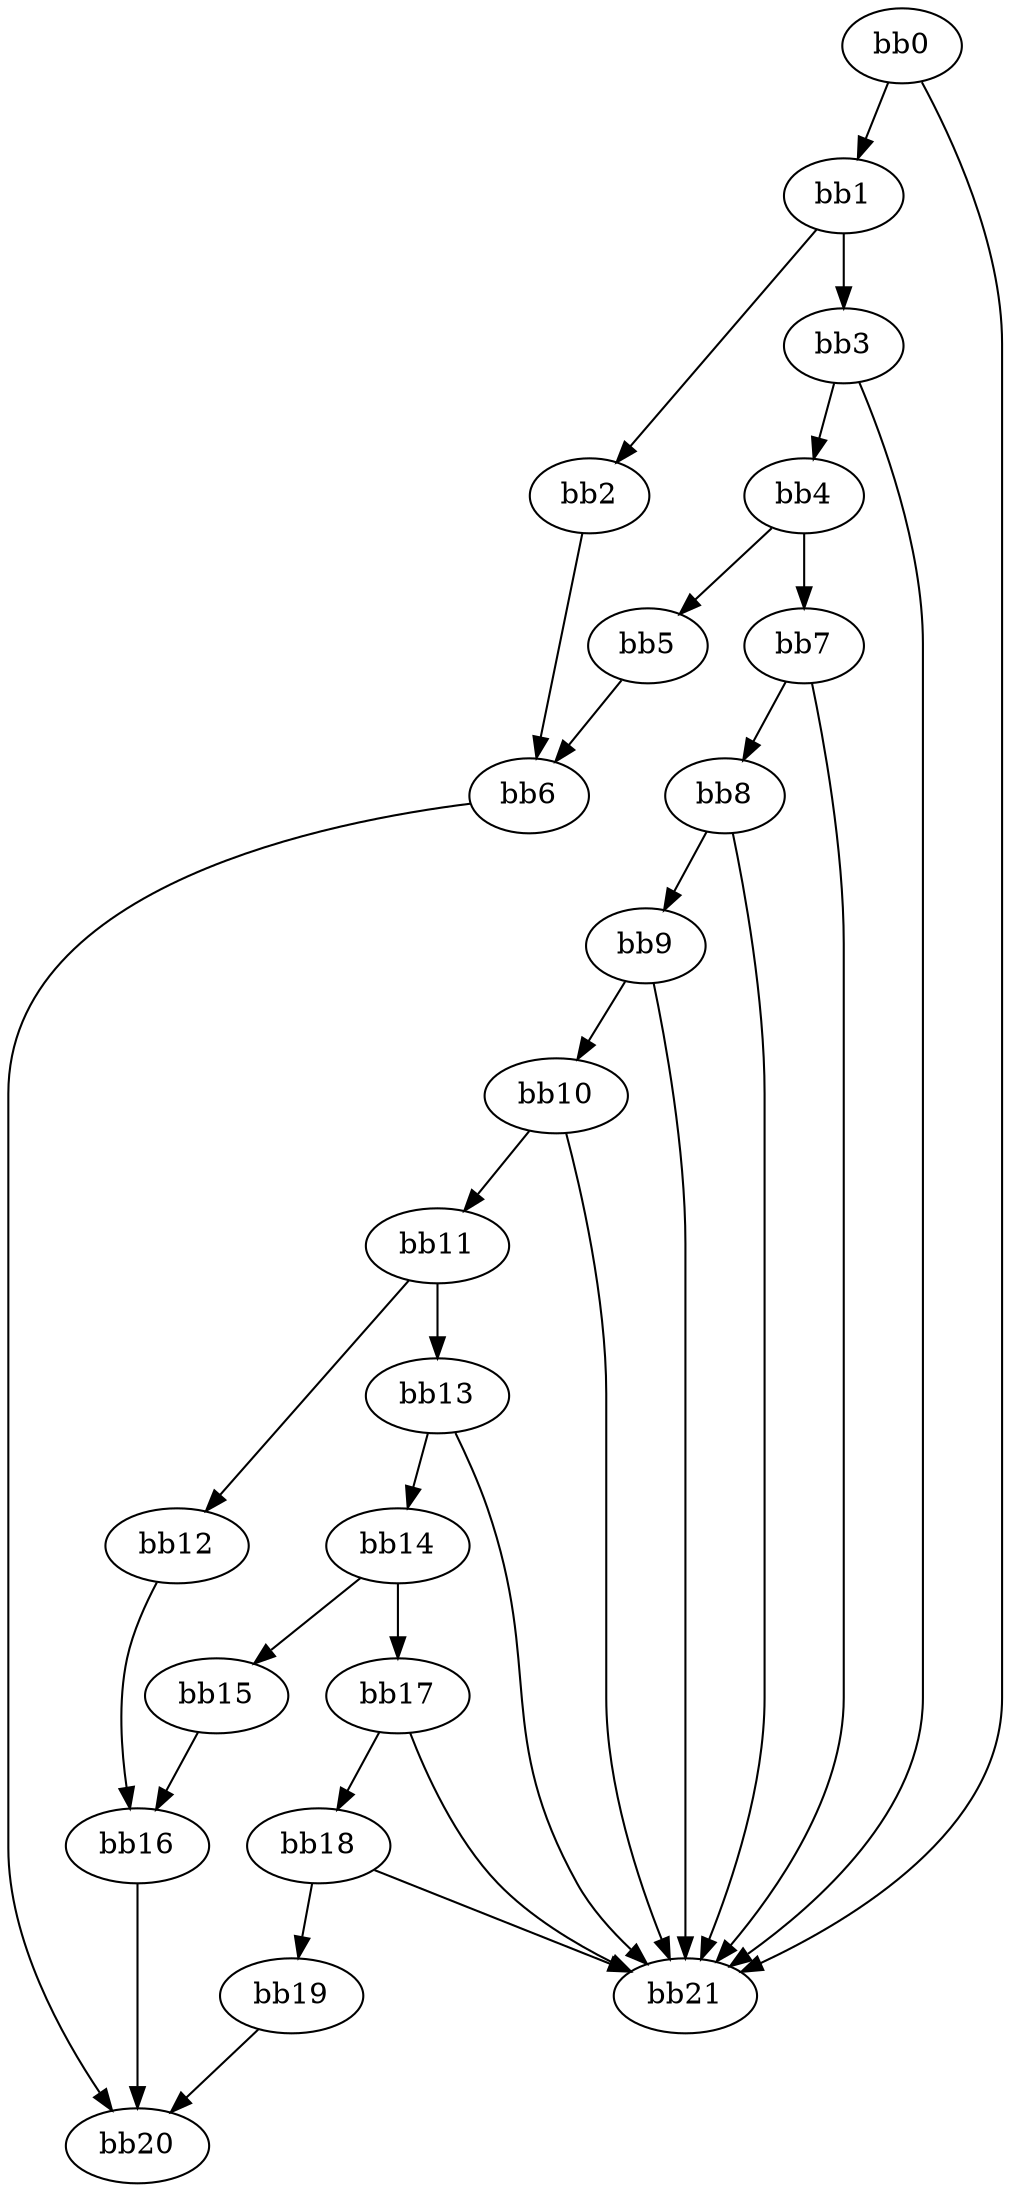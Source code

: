 digraph {
    0 [ label = "bb0\l" ]
    1 [ label = "bb1\l" ]
    2 [ label = "bb2\l" ]
    3 [ label = "bb3\l" ]
    4 [ label = "bb4\l" ]
    5 [ label = "bb5\l" ]
    6 [ label = "bb6\l" ]
    7 [ label = "bb7\l" ]
    8 [ label = "bb8\l" ]
    9 [ label = "bb9\l" ]
    10 [ label = "bb10\l" ]
    11 [ label = "bb11\l" ]
    12 [ label = "bb12\l" ]
    13 [ label = "bb13\l" ]
    14 [ label = "bb14\l" ]
    15 [ label = "bb15\l" ]
    16 [ label = "bb16\l" ]
    17 [ label = "bb17\l" ]
    18 [ label = "bb18\l" ]
    19 [ label = "bb19\l" ]
    20 [ label = "bb20\l" ]
    21 [ label = "bb21\l" ]
    0 -> 1 [ ]
    0 -> 21 [ ]
    1 -> 2 [ ]
    1 -> 3 [ ]
    2 -> 6 [ ]
    3 -> 4 [ ]
    3 -> 21 [ ]
    4 -> 5 [ ]
    4 -> 7 [ ]
    5 -> 6 [ ]
    6 -> 20 [ ]
    7 -> 8 [ ]
    7 -> 21 [ ]
    8 -> 9 [ ]
    8 -> 21 [ ]
    9 -> 10 [ ]
    9 -> 21 [ ]
    10 -> 11 [ ]
    10 -> 21 [ ]
    11 -> 12 [ ]
    11 -> 13 [ ]
    12 -> 16 [ ]
    13 -> 14 [ ]
    13 -> 21 [ ]
    14 -> 15 [ ]
    14 -> 17 [ ]
    15 -> 16 [ ]
    16 -> 20 [ ]
    17 -> 18 [ ]
    17 -> 21 [ ]
    18 -> 19 [ ]
    18 -> 21 [ ]
    19 -> 20 [ ]
}

